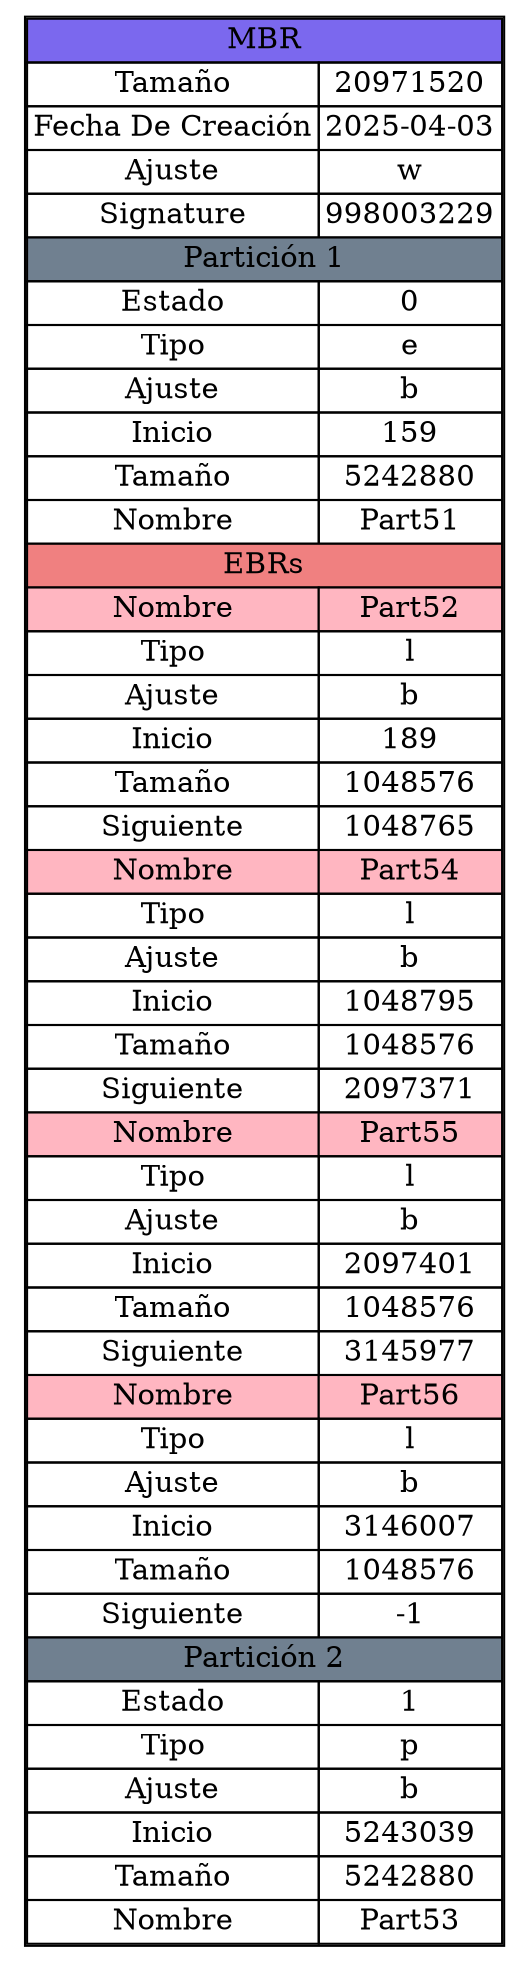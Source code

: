 digraph G {
node [shape=plaintext];
fontname="Courier New";
mbrTable [label=<
<table border='1' cellborder='1' cellspacing='0'>
<tr><td bgcolor="Mediumslateblue" colspan='2'>MBR</td></tr>
<tr><td>Tamaño</td><td>20971520</td></tr>
<tr><td>Fecha De Creación</td><td>2025-04-03</td></tr>
<tr><td>Ajuste</td><td>w</td></tr>
<tr><td>Signature</td><td>998003229</td></tr>
<tr><td colspan='2' bgcolor='Slategray'>Partición 1</td></tr>
<tr><td>Estado</td><td>0</td></tr>
<tr><td>Tipo</td><td>e</td></tr>
<tr><td>Ajuste</td><td>b</td></tr>
<tr><td>Inicio</td><td>159</td></tr>
<tr><td>Tamaño</td><td>5242880</td></tr>
<tr><td>Nombre</td><td>Part51</td></tr>
<tr><td colspan='2' bgcolor='Lightcoral'>EBRs</td></tr>
<tr><td bgcolor='LightPink'>Nombre</td><td bgcolor='LightPink'>Part52</td></tr>
<tr><td>Tipo</td><td>l</td></tr>
<tr><td>Ajuste</td><td>b</td></tr>
<tr><td>Inicio</td><td>189</td></tr>
<tr><td>Tamaño</td><td>1048576</td></tr>
<tr><td>Siguiente</td><td>1048765</td></tr>
<tr><td bgcolor='LightPink'>Nombre</td><td bgcolor='LightPink'>Part54</td></tr>
<tr><td>Tipo</td><td>l</td></tr>
<tr><td>Ajuste</td><td>b</td></tr>
<tr><td>Inicio</td><td>1048795</td></tr>
<tr><td>Tamaño</td><td>1048576</td></tr>
<tr><td>Siguiente</td><td>2097371</td></tr>
<tr><td bgcolor='LightPink'>Nombre</td><td bgcolor='LightPink'>Part55</td></tr>
<tr><td>Tipo</td><td>l</td></tr>
<tr><td>Ajuste</td><td>b</td></tr>
<tr><td>Inicio</td><td>2097401</td></tr>
<tr><td>Tamaño</td><td>1048576</td></tr>
<tr><td>Siguiente</td><td>3145977</td></tr>
<tr><td bgcolor='LightPink'>Nombre</td><td bgcolor='LightPink'>Part56</td></tr>
<tr><td>Tipo</td><td>l</td></tr>
<tr><td>Ajuste</td><td>b</td></tr>
<tr><td>Inicio</td><td>3146007</td></tr>
<tr><td>Tamaño</td><td>1048576</td></tr>
<tr><td>Siguiente</td><td>-1</td></tr>
<tr><td colspan='2' bgcolor='Slategray'>Partición 2</td></tr>
<tr><td>Estado</td><td>1</td></tr>
<tr><td>Tipo</td><td>p</td></tr>
<tr><td>Ajuste</td><td>b</td></tr>
<tr><td>Inicio</td><td>5243039</td></tr>
<tr><td>Tamaño</td><td>5242880</td></tr>
<tr><td>Nombre</td><td>Part53</td></tr>
</table>
>];
}
